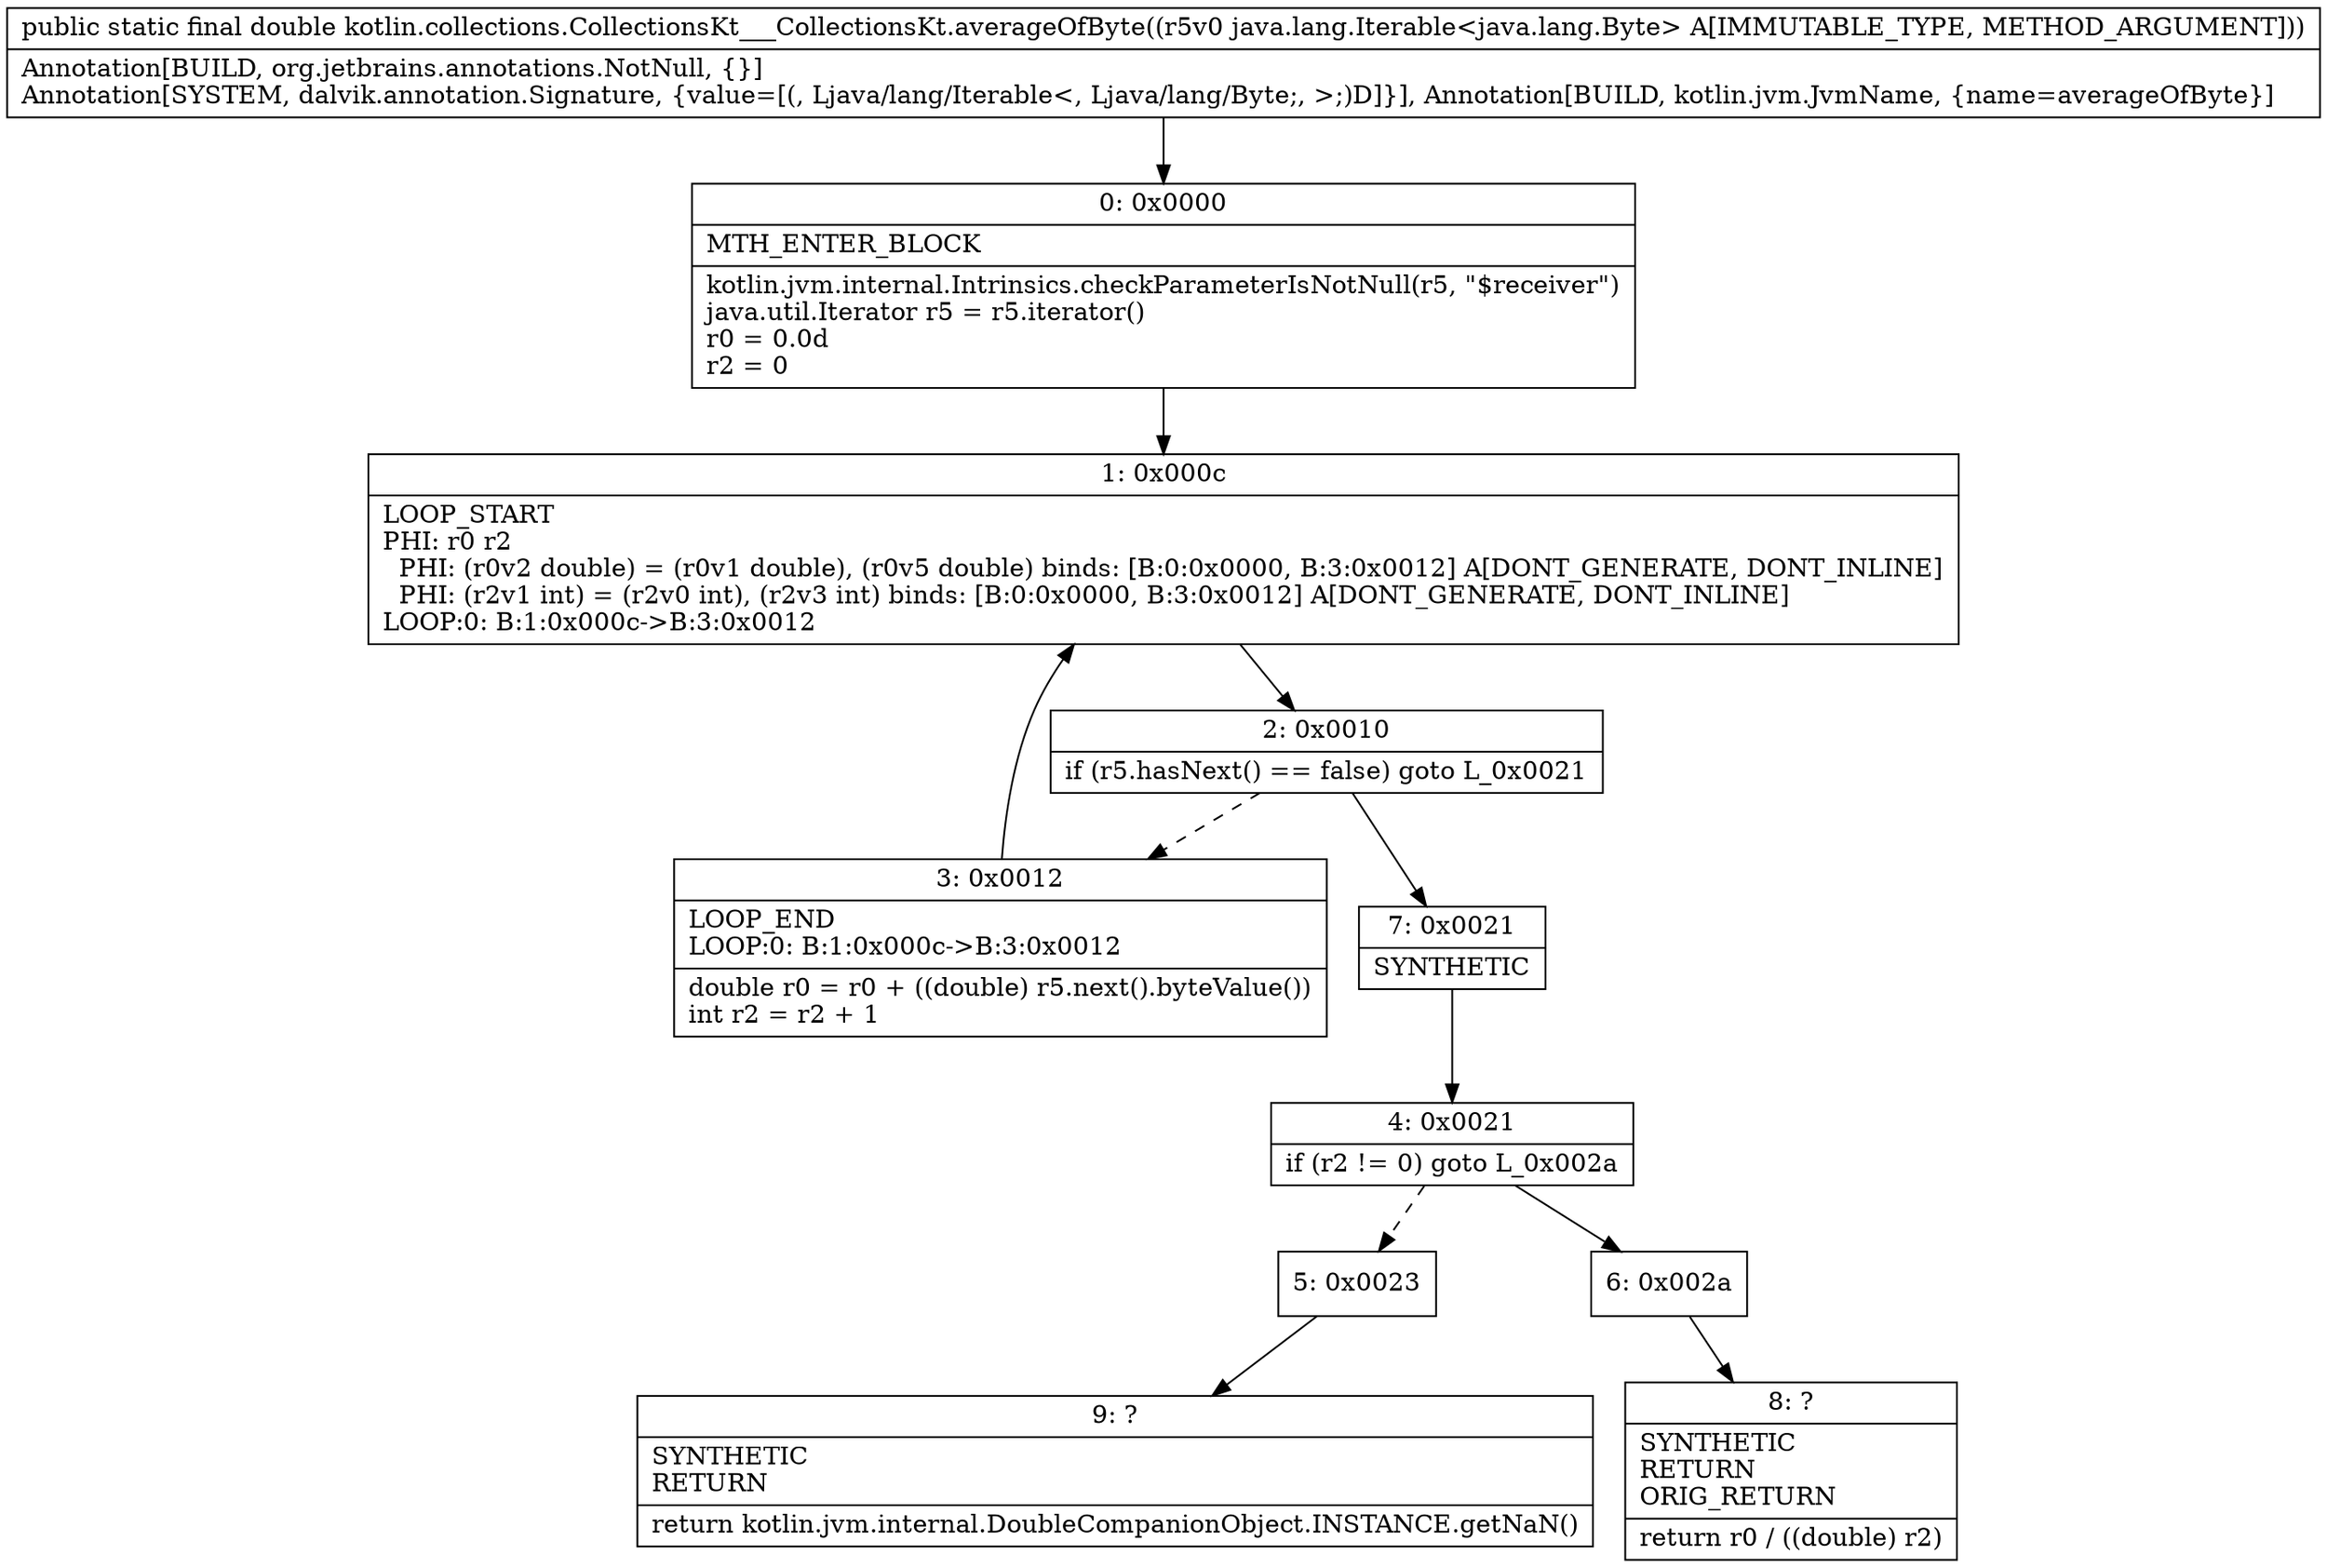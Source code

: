 digraph "CFG forkotlin.collections.CollectionsKt___CollectionsKt.averageOfByte(Ljava\/lang\/Iterable;)D" {
Node_0 [shape=record,label="{0\:\ 0x0000|MTH_ENTER_BLOCK\l|kotlin.jvm.internal.Intrinsics.checkParameterIsNotNull(r5, \"$receiver\")\ljava.util.Iterator r5 = r5.iterator()\lr0 = 0.0d\lr2 = 0\l}"];
Node_1 [shape=record,label="{1\:\ 0x000c|LOOP_START\lPHI: r0 r2 \l  PHI: (r0v2 double) = (r0v1 double), (r0v5 double) binds: [B:0:0x0000, B:3:0x0012] A[DONT_GENERATE, DONT_INLINE]\l  PHI: (r2v1 int) = (r2v0 int), (r2v3 int) binds: [B:0:0x0000, B:3:0x0012] A[DONT_GENERATE, DONT_INLINE]\lLOOP:0: B:1:0x000c\-\>B:3:0x0012\l}"];
Node_2 [shape=record,label="{2\:\ 0x0010|if (r5.hasNext() == false) goto L_0x0021\l}"];
Node_3 [shape=record,label="{3\:\ 0x0012|LOOP_END\lLOOP:0: B:1:0x000c\-\>B:3:0x0012\l|double r0 = r0 + ((double) r5.next().byteValue())\lint r2 = r2 + 1\l}"];
Node_4 [shape=record,label="{4\:\ 0x0021|if (r2 != 0) goto L_0x002a\l}"];
Node_5 [shape=record,label="{5\:\ 0x0023}"];
Node_6 [shape=record,label="{6\:\ 0x002a}"];
Node_7 [shape=record,label="{7\:\ 0x0021|SYNTHETIC\l}"];
Node_8 [shape=record,label="{8\:\ ?|SYNTHETIC\lRETURN\lORIG_RETURN\l|return r0 \/ ((double) r2)\l}"];
Node_9 [shape=record,label="{9\:\ ?|SYNTHETIC\lRETURN\l|return kotlin.jvm.internal.DoubleCompanionObject.INSTANCE.getNaN()\l}"];
MethodNode[shape=record,label="{public static final double kotlin.collections.CollectionsKt___CollectionsKt.averageOfByte((r5v0 java.lang.Iterable\<java.lang.Byte\> A[IMMUTABLE_TYPE, METHOD_ARGUMENT]))  | Annotation[BUILD, org.jetbrains.annotations.NotNull, \{\}]\lAnnotation[SYSTEM, dalvik.annotation.Signature, \{value=[(, Ljava\/lang\/Iterable\<, Ljava\/lang\/Byte;, \>;)D]\}], Annotation[BUILD, kotlin.jvm.JvmName, \{name=averageOfByte\}]\l}"];
MethodNode -> Node_0;
Node_0 -> Node_1;
Node_1 -> Node_2;
Node_2 -> Node_3[style=dashed];
Node_2 -> Node_7;
Node_3 -> Node_1;
Node_4 -> Node_5[style=dashed];
Node_4 -> Node_6;
Node_5 -> Node_9;
Node_6 -> Node_8;
Node_7 -> Node_4;
}

